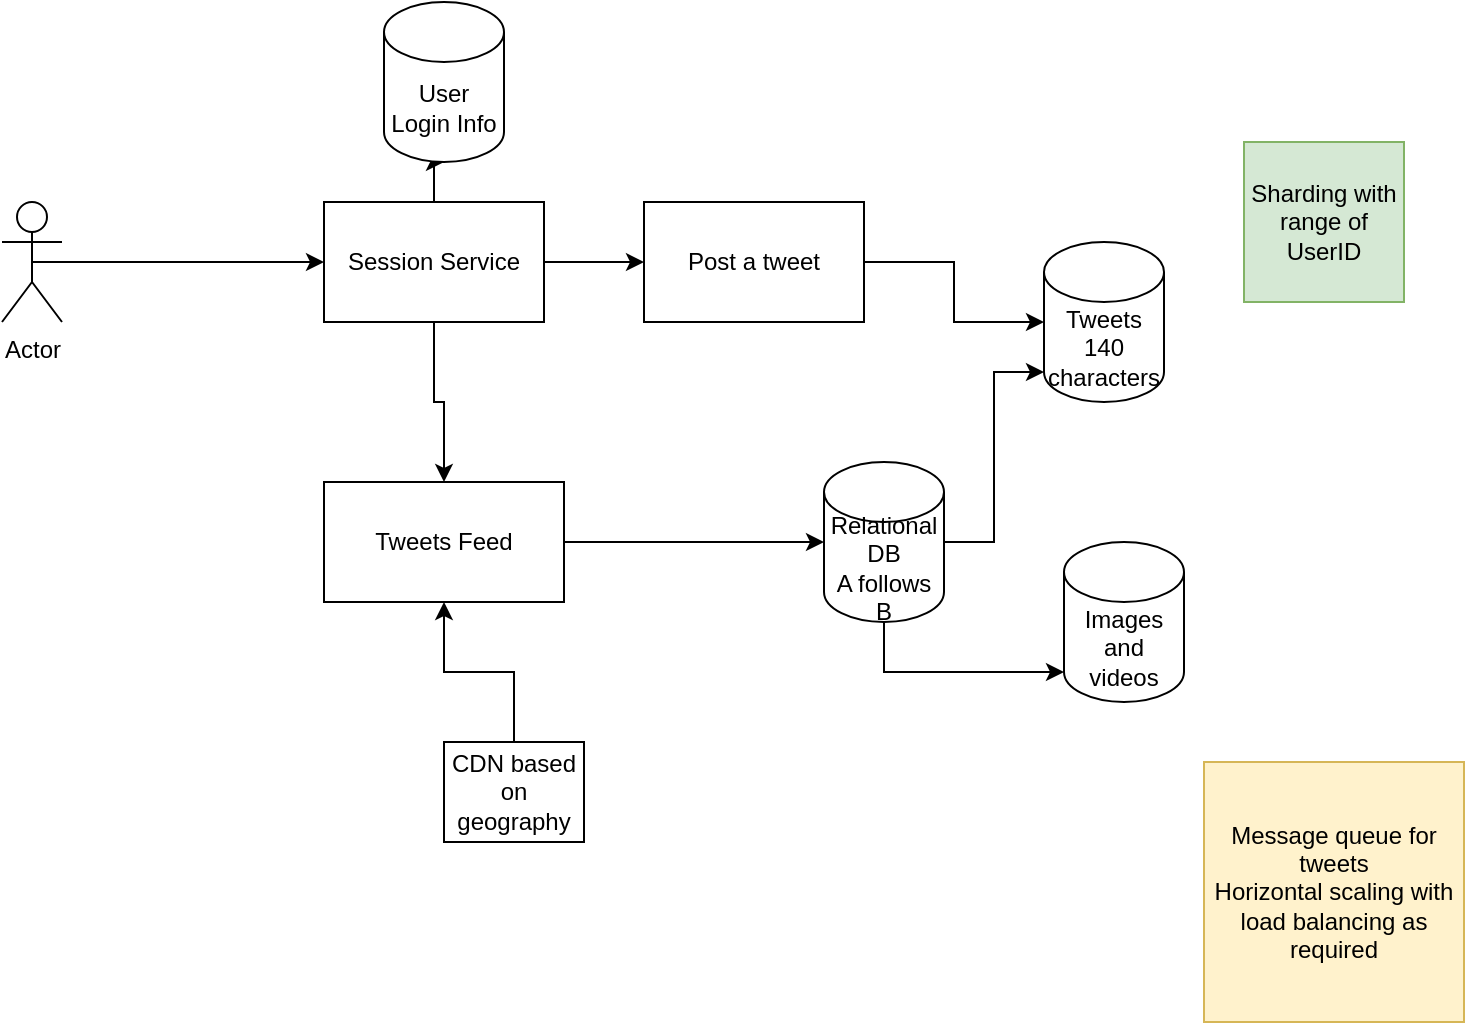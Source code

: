 <mxfile version="24.2.2" type="github">
  <diagram name="Page-1" id="Z3GjcE5yrgAdb8Upyfb0">
    <mxGraphModel dx="954" dy="606" grid="1" gridSize="10" guides="1" tooltips="1" connect="1" arrows="1" fold="1" page="1" pageScale="1" pageWidth="827" pageHeight="1169" math="0" shadow="0">
      <root>
        <mxCell id="0" />
        <mxCell id="1" parent="0" />
        <mxCell id="qg54fTgQ5dF6M6Jq9DIk-7" style="edgeStyle=orthogonalEdgeStyle;rounded=0;orthogonalLoop=1;jettySize=auto;html=1;exitX=0.5;exitY=0.5;exitDx=0;exitDy=0;exitPerimeter=0;" edge="1" parent="1" source="qg54fTgQ5dF6M6Jq9DIk-1" target="qg54fTgQ5dF6M6Jq9DIk-4">
          <mxGeometry relative="1" as="geometry" />
        </mxCell>
        <mxCell id="qg54fTgQ5dF6M6Jq9DIk-1" value="Actor" style="shape=umlActor;verticalLabelPosition=bottom;verticalAlign=top;html=1;outlineConnect=0;" vertex="1" parent="1">
          <mxGeometry x="59" y="110" width="30" height="60" as="geometry" />
        </mxCell>
        <mxCell id="qg54fTgQ5dF6M6Jq9DIk-6" style="edgeStyle=orthogonalEdgeStyle;rounded=0;orthogonalLoop=1;jettySize=auto;html=1;" edge="1" parent="1" source="qg54fTgQ5dF6M6Jq9DIk-4" target="qg54fTgQ5dF6M6Jq9DIk-5">
          <mxGeometry relative="1" as="geometry" />
        </mxCell>
        <mxCell id="qg54fTgQ5dF6M6Jq9DIk-9" value="" style="edgeStyle=orthogonalEdgeStyle;rounded=0;orthogonalLoop=1;jettySize=auto;html=1;" edge="1" parent="1" source="qg54fTgQ5dF6M6Jq9DIk-4" target="qg54fTgQ5dF6M6Jq9DIk-8">
          <mxGeometry relative="1" as="geometry" />
        </mxCell>
        <mxCell id="qg54fTgQ5dF6M6Jq9DIk-22" style="edgeStyle=orthogonalEdgeStyle;rounded=0;orthogonalLoop=1;jettySize=auto;html=1;entryX=0;entryY=0.5;entryDx=0;entryDy=0;" edge="1" parent="1" source="qg54fTgQ5dF6M6Jq9DIk-4" target="qg54fTgQ5dF6M6Jq9DIk-20">
          <mxGeometry relative="1" as="geometry" />
        </mxCell>
        <mxCell id="qg54fTgQ5dF6M6Jq9DIk-4" value="Session Service" style="rounded=0;whiteSpace=wrap;html=1;" vertex="1" parent="1">
          <mxGeometry x="220" y="110" width="110" height="60" as="geometry" />
        </mxCell>
        <mxCell id="qg54fTgQ5dF6M6Jq9DIk-5" value="User Login Info" style="shape=cylinder3;whiteSpace=wrap;html=1;boundedLbl=1;backgroundOutline=1;size=15;" vertex="1" parent="1">
          <mxGeometry x="250" y="10" width="60" height="80" as="geometry" />
        </mxCell>
        <mxCell id="qg54fTgQ5dF6M6Jq9DIk-10" style="edgeStyle=orthogonalEdgeStyle;rounded=0;orthogonalLoop=1;jettySize=auto;html=1;exitX=1;exitY=0.5;exitDx=0;exitDy=0;" edge="1" parent="1" source="qg54fTgQ5dF6M6Jq9DIk-8" target="qg54fTgQ5dF6M6Jq9DIk-11">
          <mxGeometry relative="1" as="geometry">
            <mxPoint x="500" y="280" as="targetPoint" />
          </mxGeometry>
        </mxCell>
        <mxCell id="qg54fTgQ5dF6M6Jq9DIk-8" value="Tweets Feed" style="whiteSpace=wrap;html=1;rounded=0;" vertex="1" parent="1">
          <mxGeometry x="220" y="250" width="120" height="60" as="geometry" />
        </mxCell>
        <mxCell id="qg54fTgQ5dF6M6Jq9DIk-11" value="Relational DB&lt;br&gt;A follows B" style="shape=cylinder3;whiteSpace=wrap;html=1;boundedLbl=1;backgroundOutline=1;size=15;" vertex="1" parent="1">
          <mxGeometry x="470" y="240" width="60" height="80" as="geometry" />
        </mxCell>
        <mxCell id="qg54fTgQ5dF6M6Jq9DIk-12" value="Tweets&lt;br&gt;140 characters" style="shape=cylinder3;whiteSpace=wrap;html=1;boundedLbl=1;backgroundOutline=1;size=15;" vertex="1" parent="1">
          <mxGeometry x="580" y="130" width="60" height="80" as="geometry" />
        </mxCell>
        <mxCell id="qg54fTgQ5dF6M6Jq9DIk-13" value="Images and videos" style="shape=cylinder3;whiteSpace=wrap;html=1;boundedLbl=1;backgroundOutline=1;size=15;" vertex="1" parent="1">
          <mxGeometry x="590" y="280" width="60" height="80" as="geometry" />
        </mxCell>
        <mxCell id="qg54fTgQ5dF6M6Jq9DIk-15" value="Sharding with range of UserID" style="whiteSpace=wrap;html=1;aspect=fixed;fillColor=#d5e8d4;strokeColor=#82b366;" vertex="1" parent="1">
          <mxGeometry x="680" y="80" width="80" height="80" as="geometry" />
        </mxCell>
        <mxCell id="qg54fTgQ5dF6M6Jq9DIk-16" style="edgeStyle=orthogonalEdgeStyle;rounded=0;orthogonalLoop=1;jettySize=auto;html=1;entryX=0;entryY=1;entryDx=0;entryDy=-15;entryPerimeter=0;" edge="1" parent="1" source="qg54fTgQ5dF6M6Jq9DIk-11" target="qg54fTgQ5dF6M6Jq9DIk-12">
          <mxGeometry relative="1" as="geometry" />
        </mxCell>
        <mxCell id="qg54fTgQ5dF6M6Jq9DIk-17" style="edgeStyle=orthogonalEdgeStyle;rounded=0;orthogonalLoop=1;jettySize=auto;html=1;exitX=0.5;exitY=1;exitDx=0;exitDy=0;exitPerimeter=0;entryX=0;entryY=1;entryDx=0;entryDy=-15;entryPerimeter=0;" edge="1" parent="1" source="qg54fTgQ5dF6M6Jq9DIk-11" target="qg54fTgQ5dF6M6Jq9DIk-13">
          <mxGeometry relative="1" as="geometry" />
        </mxCell>
        <mxCell id="qg54fTgQ5dF6M6Jq9DIk-19" style="edgeStyle=orthogonalEdgeStyle;rounded=0;orthogonalLoop=1;jettySize=auto;html=1;entryX=0.5;entryY=1;entryDx=0;entryDy=0;" edge="1" parent="1" source="qg54fTgQ5dF6M6Jq9DIk-18" target="qg54fTgQ5dF6M6Jq9DIk-8">
          <mxGeometry relative="1" as="geometry" />
        </mxCell>
        <mxCell id="qg54fTgQ5dF6M6Jq9DIk-18" value="CDN based on geography" style="rounded=0;whiteSpace=wrap;html=1;" vertex="1" parent="1">
          <mxGeometry x="280" y="380" width="70" height="50" as="geometry" />
        </mxCell>
        <mxCell id="qg54fTgQ5dF6M6Jq9DIk-21" style="edgeStyle=orthogonalEdgeStyle;rounded=0;orthogonalLoop=1;jettySize=auto;html=1;exitX=1;exitY=0.5;exitDx=0;exitDy=0;" edge="1" parent="1" source="qg54fTgQ5dF6M6Jq9DIk-20" target="qg54fTgQ5dF6M6Jq9DIk-12">
          <mxGeometry relative="1" as="geometry" />
        </mxCell>
        <mxCell id="qg54fTgQ5dF6M6Jq9DIk-20" value="Post a tweet" style="rounded=0;whiteSpace=wrap;html=1;" vertex="1" parent="1">
          <mxGeometry x="380" y="110" width="110" height="60" as="geometry" />
        </mxCell>
        <mxCell id="qg54fTgQ5dF6M6Jq9DIk-23" value="Message queue for tweets&lt;br&gt;Horizontal scaling with load balancing as required" style="whiteSpace=wrap;html=1;aspect=fixed;fillColor=#fff2cc;strokeColor=#d6b656;" vertex="1" parent="1">
          <mxGeometry x="660" y="390" width="130" height="130" as="geometry" />
        </mxCell>
      </root>
    </mxGraphModel>
  </diagram>
</mxfile>
